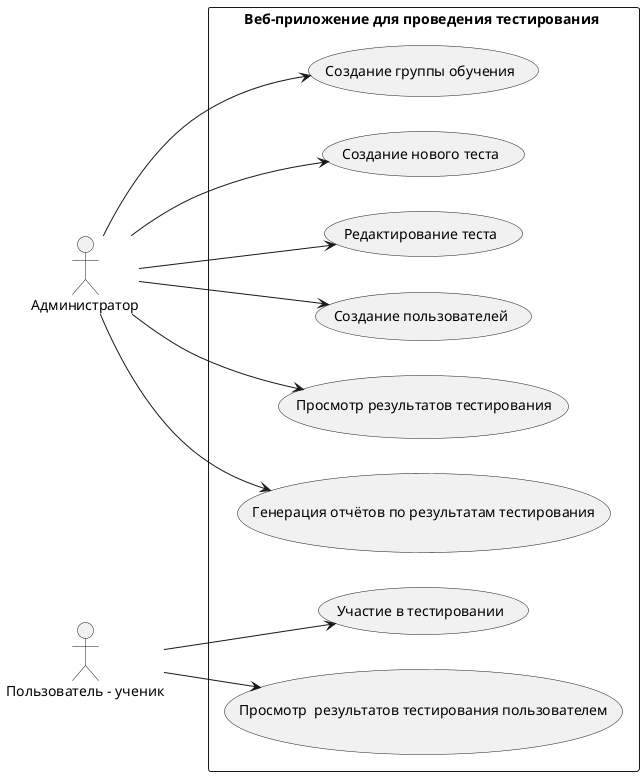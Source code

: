 @startuml
left to right direction
actor "Администратор" as admin
actor "Пользователь - ученик" as user
rectangle "Веб-приложение для проведения тестирования "{
    usecase "Создание группы обучения" as createGroup
    usecase "Создание нового теста" as createNewTest
    usecase "Редактирование теста" as editTest
    usecase "Создание пользователей" as createNewUser
    usecase "Просмотр результатов тестирования" as viewTestResult
    usecase "Генерация отчётов по результатам тестирования" as reportTest
    usecase "Участие в тестировании" as partTest
    usecase "Просмотр  результатов тестирования пользователем" as resultTest

}

admin --> createGroup
admin --> createNewTest
admin --> editTest
admin --> createNewUser
admin --> viewTestResult
admin --> reportTest


user --> partTest
user --> resultTest

@enduml



@startuml
start
:Открыть веб-приложение;
:Войти под именем администратора;
:Выбор пункта меню Добавить группу обучения;
:Создание группы обучения;
stop
@enduml


@startuml
start
:Открыть веб-приложение;
:Войти под именем администратора;
:Выбор пункта меню Создать тест;
:Создание нового теста;
stop
@enduml


@startuml
start
:Открыть веб-приложение;
:Войти под именем администратора;
:Выбор пункта меню Группы обучения;
:Выбор необходимой группы;
:Выбор теста, выбрать Просмотреть тест;
:Редактирование теста;
stop
@enduml


@startuml
start
:Открыть веб-приложение;
:Войти под именем администратора;
:Выбор пункта меню Создать пользователя;
:Создание пользователей;
stop
@enduml


@startuml
start
:Открыть веб-приложение;
:Войти под именем администратора;
:Выбор пункта меню Результат;
:Просмотр результатов тестирования;
stop
@enduml


@startuml
start
:Открыть веб-приложение;
:Войти под именем администратора;
:Выбор пункта меню Результат;
:Выбор начальной и конечной дат для отчёта;
:Генерация отчётов по результатам тестирования;
stop
@enduml


@startuml
start
:Открыть веб-приложение;
:Войти под именем пользователя;
:Выбор доступного для прохождения теста;
:Участие в тестировании;
stop
@enduml


@startuml
start
:Открыть веб-приложение;
:Войти под именем пользователя;
:Выбор доступного для прохождения теста;
:Участие в тестировании;
:Просмотр  результатов тестирования пользователем;
stop
@enduml